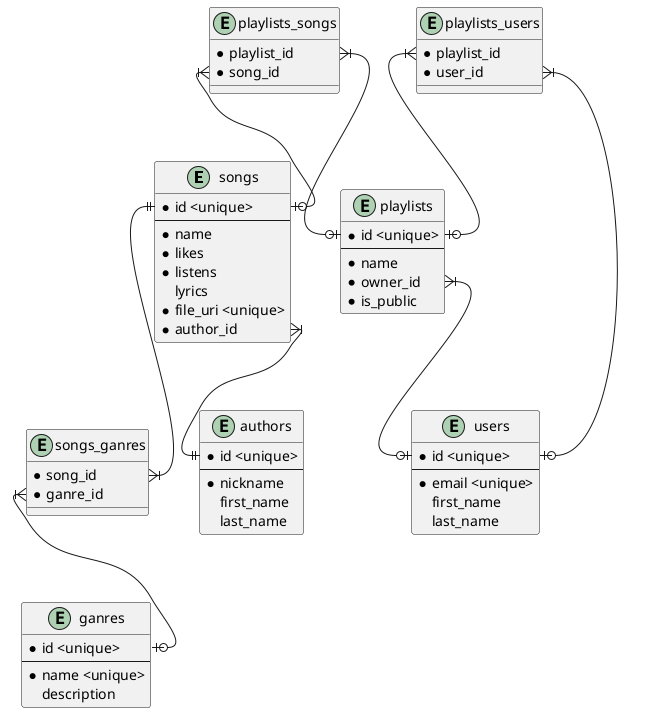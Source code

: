 @startuml db

entity songs {
    *id <unique>
    --
    *name
    *likes
    *listens
    lyrics
    *file_uri <unique>
    *author_id
}

entity songs_ganres {
    *song_id 
    *ganre_id
}

entity ganres {
    *id <unique>
    --
    *name <unique>
    description
}

entity authors{
    *id <unique>
    --
    * nickname
    first_name
    last_name
}

entity users{
    *id <unique>
    --
    *email <unique>
    first_name
    last_name
}

entity playlists{
    *id <unique>
    --
    *name
    *owner_id
    *is_public
}

entity playlists_songs{
    *playlist_id
    *song_id
}

entity playlists_users{
    *playlist_id
    *user_id
}

songs::id ||--|{ songs_ganres::song_id
songs_ganres::ganre_id }|--o| ganres::id
songs::author_id }|--|| authors::id
playlists::owner_id }|--o| users::id
playlists_songs::playlist_id }|--o| playlists::id
playlists_songs::song_id }|--o| songs::id
playlists_users::playlist_id }|--o| playlists::id
playlists_users::user_id }|--o| users::id


@enduml